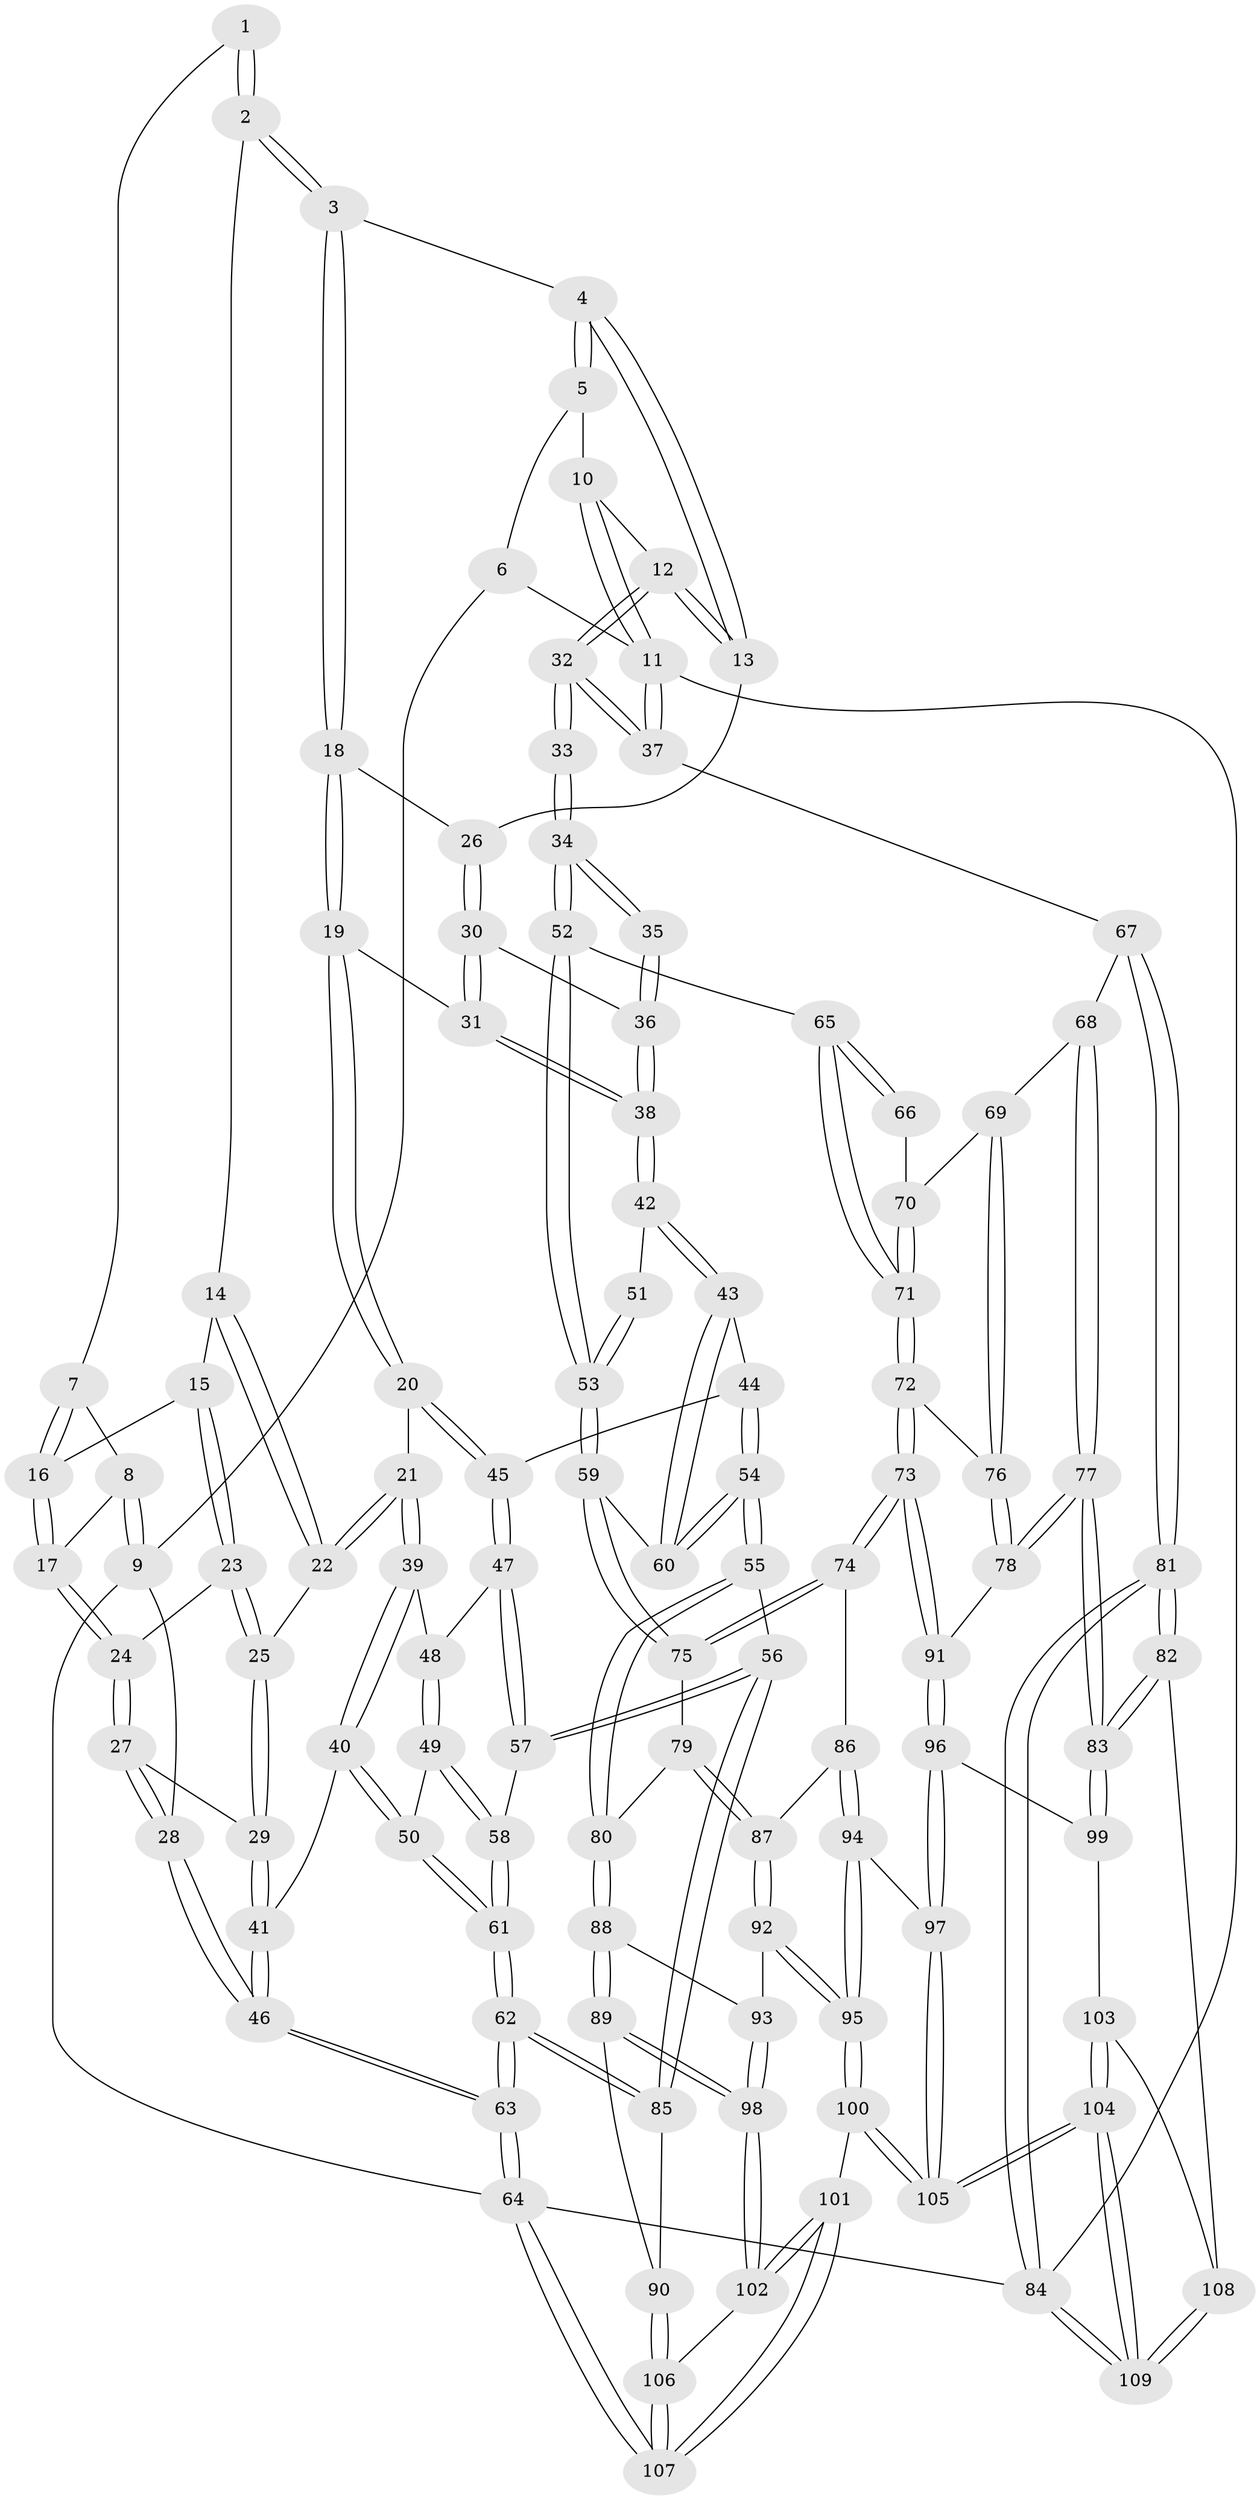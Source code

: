 // Generated by graph-tools (version 1.1) at 2025/03/03/09/25 03:03:16]
// undirected, 109 vertices, 269 edges
graph export_dot {
graph [start="1"]
  node [color=gray90,style=filled];
  1 [pos="+0.16042205355147665+0"];
  2 [pos="+0.3888052055617555+0.12756594294429446"];
  3 [pos="+0.4551125656552179+0.11935416315488614"];
  4 [pos="+0.5653097005606293+0"];
  5 [pos="+0.5708635997645576+0"];
  6 [pos="+0.14478860025418658+0"];
  7 [pos="+0.15185338530247328+0.010129911436517543"];
  8 [pos="+0.04656513704343565+0.10168159032474135"];
  9 [pos="+0+0.1588291804499277"];
  10 [pos="+0.6305977447946337+0"];
  11 [pos="+1+0"];
  12 [pos="+0.8593862969396476+0.21291504069466458"];
  13 [pos="+0.6993818830894749+0.23459303768285275"];
  14 [pos="+0.32624844526808605+0.16255441777897922"];
  15 [pos="+0.21282201843753848+0.16383232732542677"];
  16 [pos="+0.1854420018517021+0.1299130183913734"];
  17 [pos="+0.0625112274147566+0.22304256292848235"];
  18 [pos="+0.46779787282059165+0.1623418442959731"];
  19 [pos="+0.4615539050561036+0.29186366218586834"];
  20 [pos="+0.3822010183431729+0.3479537072873343"];
  21 [pos="+0.31638545895725717+0.33076038102471145"];
  22 [pos="+0.3043169689535581+0.3177985729280719"];
  23 [pos="+0.20786414628007546+0.22813128705871874"];
  24 [pos="+0.050514278175049464+0.25118322481757066"];
  25 [pos="+0.22201249447636576+0.28112886471245585"];
  26 [pos="+0.6925642852159846+0.24021001883193532"];
  27 [pos="+0.03881838423825265+0.2663228701041705"];
  28 [pos="+0+0.2625371503754051"];
  29 [pos="+0.11661310244265873+0.3601035788217057"];
  30 [pos="+0.6922705427222702+0.2407539018869639"];
  31 [pos="+0.4958981889107488+0.31173933270935045"];
  32 [pos="+1+0.2986630059911984"];
  33 [pos="+1+0.374880261048507"];
  34 [pos="+0.7640055964208605+0.43299097269670034"];
  35 [pos="+0.7348148394541958+0.41923651389889705"];
  36 [pos="+0.680333821761657+0.3006169933984809"];
  37 [pos="+1+0.298445401305801"];
  38 [pos="+0.5727947445518277+0.4032463426797657"];
  39 [pos="+0.24909789606514537+0.4103149758995714"];
  40 [pos="+0.127044567412675+0.4274211362400863"];
  41 [pos="+0.11875826502205698+0.41559161353012536"];
  42 [pos="+0.5780035080701454+0.4359262136065789"];
  43 [pos="+0.55871994504568+0.48478184772785965"];
  44 [pos="+0.43180813844191773+0.4579130516232753"];
  45 [pos="+0.38639581848383625+0.38565620929885497"];
  46 [pos="+0+0.4696034851784954"];
  47 [pos="+0.3181534179492788+0.4817273350426159"];
  48 [pos="+0.25738404144375077+0.4270874839818839"];
  49 [pos="+0.23413543754107025+0.5629709022903997"];
  50 [pos="+0.1379669423544109+0.5132948264952408"];
  51 [pos="+0.6637808126575351+0.43458617468793653"];
  52 [pos="+0.7049854415903165+0.5885758597610153"];
  53 [pos="+0.7044492895738588+0.5886315725299166"];
  54 [pos="+0.36227382951966847+0.6122359591986238"];
  55 [pos="+0.33045873830931916+0.6396347401050437"];
  56 [pos="+0.32305543481102944+0.6376788402002646"];
  57 [pos="+0.30702695082299597+0.6157199849535474"];
  58 [pos="+0.27901306442394+0.5971336446920701"];
  59 [pos="+0.6204560043230498+0.6054632433740487"];
  60 [pos="+0.5667193850889961+0.5377464456763449"];
  61 [pos="+0+0.671760613666665"];
  62 [pos="+0+0.7456756220115736"];
  63 [pos="+0+0.7764456847168826"];
  64 [pos="+0+1"];
  65 [pos="+0.7100356494935962+0.5908789552327932"];
  66 [pos="+0.9207370240849966+0.5192256436238889"];
  67 [pos="+1+0.4066074027423643"];
  68 [pos="+0.9311067243621455+0.6729126433101253"];
  69 [pos="+0.9074432289427476+0.6623633887102501"];
  70 [pos="+0.8789359636284508+0.6267678641942248"];
  71 [pos="+0.7971442775320318+0.6849005328912462"];
  72 [pos="+0.7974679785128074+0.7201557831699129"];
  73 [pos="+0.7891807160049655+0.7600170064380467"];
  74 [pos="+0.610178631059405+0.7083630914083359"];
  75 [pos="+0.6163943632399814+0.6173549797588352"];
  76 [pos="+0.9016863842062303+0.7140226679206613"];
  77 [pos="+1+0.7916232380855411"];
  78 [pos="+0.9603697696947792+0.7716286440045752"];
  79 [pos="+0.4011289372736515+0.6870899061546807"];
  80 [pos="+0.36833722610940534+0.6847687251449599"];
  81 [pos="+1+0.7785610530960164"];
  82 [pos="+1+0.7987937083900478"];
  83 [pos="+1+0.7985204496532591"];
  84 [pos="+1+1"];
  85 [pos="+0.18249574180860187+0.7477473326432074"];
  86 [pos="+0.5922184847781438+0.7444547297369914"];
  87 [pos="+0.575541412350224+0.7517239915956045"];
  88 [pos="+0.38010075774619456+0.7508472913103571"];
  89 [pos="+0.32074085547653247+0.8478476331465229"];
  90 [pos="+0.23996154114110907+0.8673305106829927"];
  91 [pos="+0.7953227039490272+0.7938218775052396"];
  92 [pos="+0.505164115115494+0.8382415676677095"];
  93 [pos="+0.4349822387748666+0.8121316370206452"];
  94 [pos="+0.6330755467634821+0.8033342414954127"];
  95 [pos="+0.5498739415261941+1"];
  96 [pos="+0.7880727496942554+0.8211356479102024"];
  97 [pos="+0.7534402911847222+0.8629556435423261"];
  98 [pos="+0.38375261771430386+0.9300566040598975"];
  99 [pos="+0.909195141402984+0.8847018911263774"];
  100 [pos="+0.5628607709510999+1"];
  101 [pos="+0.5416398380350073+1"];
  102 [pos="+0.3937548787528926+0.9788852708939855"];
  103 [pos="+0.9057090523253541+0.9007474641798398"];
  104 [pos="+0.7042952991101946+1"];
  105 [pos="+0.6847283022909151+1"];
  106 [pos="+0.22195950816831317+0.9265953431445216"];
  107 [pos="+0+1"];
  108 [pos="+0.9539322670928712+0.9704828090127153"];
  109 [pos="+0.8437928786405205+1"];
  1 -- 2;
  1 -- 2;
  1 -- 7;
  2 -- 3;
  2 -- 3;
  2 -- 14;
  3 -- 4;
  3 -- 18;
  3 -- 18;
  4 -- 5;
  4 -- 5;
  4 -- 13;
  4 -- 13;
  5 -- 6;
  5 -- 10;
  6 -- 9;
  6 -- 11;
  7 -- 8;
  7 -- 16;
  7 -- 16;
  8 -- 9;
  8 -- 9;
  8 -- 17;
  9 -- 28;
  9 -- 64;
  10 -- 11;
  10 -- 11;
  10 -- 12;
  11 -- 37;
  11 -- 37;
  11 -- 84;
  12 -- 13;
  12 -- 13;
  12 -- 32;
  12 -- 32;
  13 -- 26;
  14 -- 15;
  14 -- 22;
  14 -- 22;
  15 -- 16;
  15 -- 23;
  15 -- 23;
  16 -- 17;
  16 -- 17;
  17 -- 24;
  17 -- 24;
  18 -- 19;
  18 -- 19;
  18 -- 26;
  19 -- 20;
  19 -- 20;
  19 -- 31;
  20 -- 21;
  20 -- 45;
  20 -- 45;
  21 -- 22;
  21 -- 22;
  21 -- 39;
  21 -- 39;
  22 -- 25;
  23 -- 24;
  23 -- 25;
  23 -- 25;
  24 -- 27;
  24 -- 27;
  25 -- 29;
  25 -- 29;
  26 -- 30;
  26 -- 30;
  27 -- 28;
  27 -- 28;
  27 -- 29;
  28 -- 46;
  28 -- 46;
  29 -- 41;
  29 -- 41;
  30 -- 31;
  30 -- 31;
  30 -- 36;
  31 -- 38;
  31 -- 38;
  32 -- 33;
  32 -- 33;
  32 -- 37;
  32 -- 37;
  33 -- 34;
  33 -- 34;
  34 -- 35;
  34 -- 35;
  34 -- 52;
  34 -- 52;
  35 -- 36;
  35 -- 36;
  36 -- 38;
  36 -- 38;
  37 -- 67;
  38 -- 42;
  38 -- 42;
  39 -- 40;
  39 -- 40;
  39 -- 48;
  40 -- 41;
  40 -- 50;
  40 -- 50;
  41 -- 46;
  41 -- 46;
  42 -- 43;
  42 -- 43;
  42 -- 51;
  43 -- 44;
  43 -- 60;
  43 -- 60;
  44 -- 45;
  44 -- 54;
  44 -- 54;
  45 -- 47;
  45 -- 47;
  46 -- 63;
  46 -- 63;
  47 -- 48;
  47 -- 57;
  47 -- 57;
  48 -- 49;
  48 -- 49;
  49 -- 50;
  49 -- 58;
  49 -- 58;
  50 -- 61;
  50 -- 61;
  51 -- 53;
  51 -- 53;
  52 -- 53;
  52 -- 53;
  52 -- 65;
  53 -- 59;
  53 -- 59;
  54 -- 55;
  54 -- 55;
  54 -- 60;
  54 -- 60;
  55 -- 56;
  55 -- 80;
  55 -- 80;
  56 -- 57;
  56 -- 57;
  56 -- 85;
  56 -- 85;
  57 -- 58;
  58 -- 61;
  58 -- 61;
  59 -- 60;
  59 -- 75;
  59 -- 75;
  61 -- 62;
  61 -- 62;
  62 -- 63;
  62 -- 63;
  62 -- 85;
  62 -- 85;
  63 -- 64;
  63 -- 64;
  64 -- 107;
  64 -- 107;
  64 -- 84;
  65 -- 66;
  65 -- 66;
  65 -- 71;
  65 -- 71;
  66 -- 70;
  67 -- 68;
  67 -- 81;
  67 -- 81;
  68 -- 69;
  68 -- 77;
  68 -- 77;
  69 -- 70;
  69 -- 76;
  69 -- 76;
  70 -- 71;
  70 -- 71;
  71 -- 72;
  71 -- 72;
  72 -- 73;
  72 -- 73;
  72 -- 76;
  73 -- 74;
  73 -- 74;
  73 -- 91;
  73 -- 91;
  74 -- 75;
  74 -- 75;
  74 -- 86;
  75 -- 79;
  76 -- 78;
  76 -- 78;
  77 -- 78;
  77 -- 78;
  77 -- 83;
  77 -- 83;
  78 -- 91;
  79 -- 80;
  79 -- 87;
  79 -- 87;
  80 -- 88;
  80 -- 88;
  81 -- 82;
  81 -- 82;
  81 -- 84;
  81 -- 84;
  82 -- 83;
  82 -- 83;
  82 -- 108;
  83 -- 99;
  83 -- 99;
  84 -- 109;
  84 -- 109;
  85 -- 90;
  86 -- 87;
  86 -- 94;
  86 -- 94;
  87 -- 92;
  87 -- 92;
  88 -- 89;
  88 -- 89;
  88 -- 93;
  89 -- 90;
  89 -- 98;
  89 -- 98;
  90 -- 106;
  90 -- 106;
  91 -- 96;
  91 -- 96;
  92 -- 93;
  92 -- 95;
  92 -- 95;
  93 -- 98;
  93 -- 98;
  94 -- 95;
  94 -- 95;
  94 -- 97;
  95 -- 100;
  95 -- 100;
  96 -- 97;
  96 -- 97;
  96 -- 99;
  97 -- 105;
  97 -- 105;
  98 -- 102;
  98 -- 102;
  99 -- 103;
  100 -- 101;
  100 -- 105;
  100 -- 105;
  101 -- 102;
  101 -- 102;
  101 -- 107;
  101 -- 107;
  102 -- 106;
  103 -- 104;
  103 -- 104;
  103 -- 108;
  104 -- 105;
  104 -- 105;
  104 -- 109;
  104 -- 109;
  106 -- 107;
  106 -- 107;
  108 -- 109;
  108 -- 109;
}
